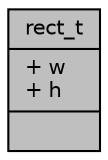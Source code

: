 digraph "rect_t"
{
 // INTERACTIVE_SVG=YES
 // LATEX_PDF_SIZE
  bgcolor="transparent";
  edge [fontname="Helvetica",fontsize="10",labelfontname="Helvetica",labelfontsize="10"];
  node [fontname="Helvetica",fontsize="10",shape=record];
  Node1 [label="{rect_t\n|+ w\l+ h\l|}",height=0.2,width=0.4,color="black", fillcolor="grey75", style="filled", fontcolor="black",tooltip="rectangle width and height."];
}
